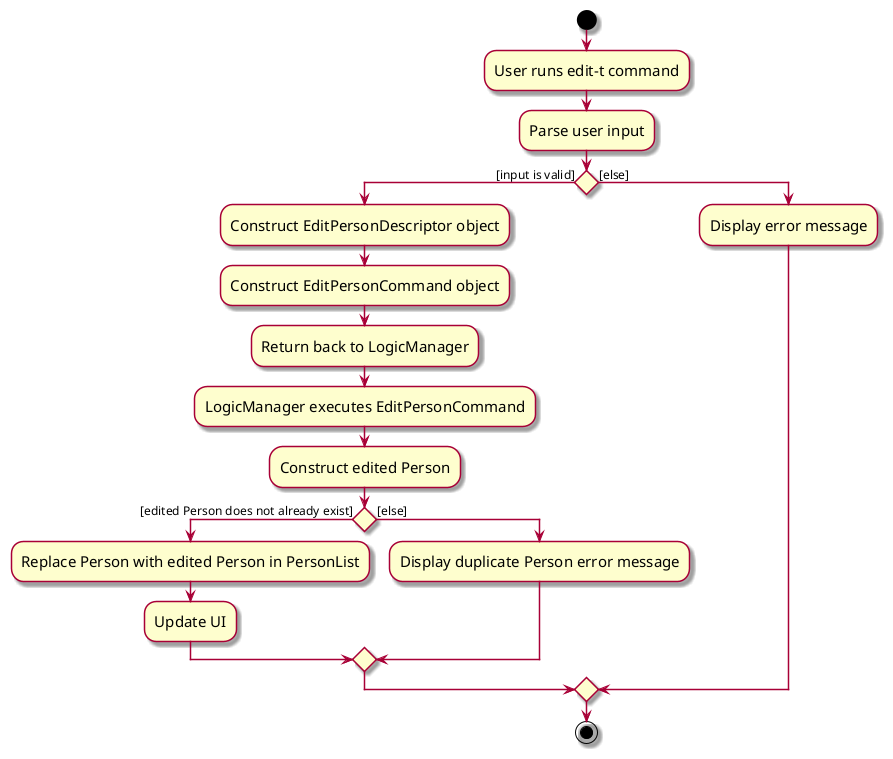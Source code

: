 @startuml
skin rose
skinparam ActivityFontSize 15
skinparam ArrowFontSize 12
start
:User runs edit-t command;

'Since the beta syntax does not support placing the condition outside the
'diamond we place it as the true branch instead.

:Parse user input;

if () then ([input is valid])
    :Construct EditPersonDescriptor object;
    :Construct EditPersonCommand object;
    :Return back to LogicManager;
    :LogicManager executes EditPersonCommand;
    :Construct edited Person;
    if () then ([edited Person does not already exist])
        :Replace Person with edited Person in PersonList;
        :Update UI;
    else ([else])
        :Display duplicate Person error message;
    endif
else ([else])
:Display error message;

endif
stop
@enduml
